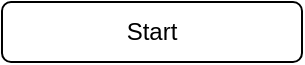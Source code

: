 <mxfile>
    <diagram id="xPxL64Bygu3luECUx07s" name="Page-1">
        <mxGraphModel dx="435" dy="371" grid="1" gridSize="10" guides="1" tooltips="1" connect="1" arrows="1" fold="1" page="1" pageScale="1" pageWidth="850" pageHeight="1100" math="0" shadow="0">
            <root>
                <mxCell id="0"/>
                <mxCell id="1" parent="0"/>
                <mxCell id="2" value="Start" style="rounded=1;whiteSpace=wrap;html=1;" vertex="1" parent="1">
                    <mxGeometry x="270" y="10" width="150" height="30" as="geometry"/>
                </mxCell>
            </root>
        </mxGraphModel>
    </diagram>
</mxfile>